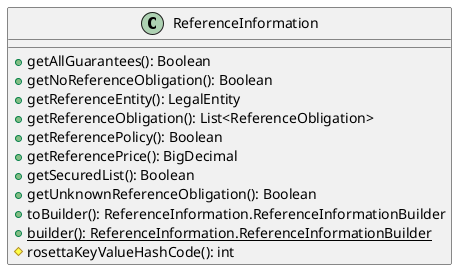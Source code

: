 @startuml

    class ReferenceInformation [[ReferenceInformation.html]] {
        +getAllGuarantees(): Boolean
        +getNoReferenceObligation(): Boolean
        +getReferenceEntity(): LegalEntity
        +getReferenceObligation(): List<ReferenceObligation>
        +getReferencePolicy(): Boolean
        +getReferencePrice(): BigDecimal
        +getSecuredList(): Boolean
        +getUnknownReferenceObligation(): Boolean
        +toBuilder(): ReferenceInformation.ReferenceInformationBuilder
        {static} +builder(): ReferenceInformation.ReferenceInformationBuilder
        #rosettaKeyValueHashCode(): int
    }

@enduml

